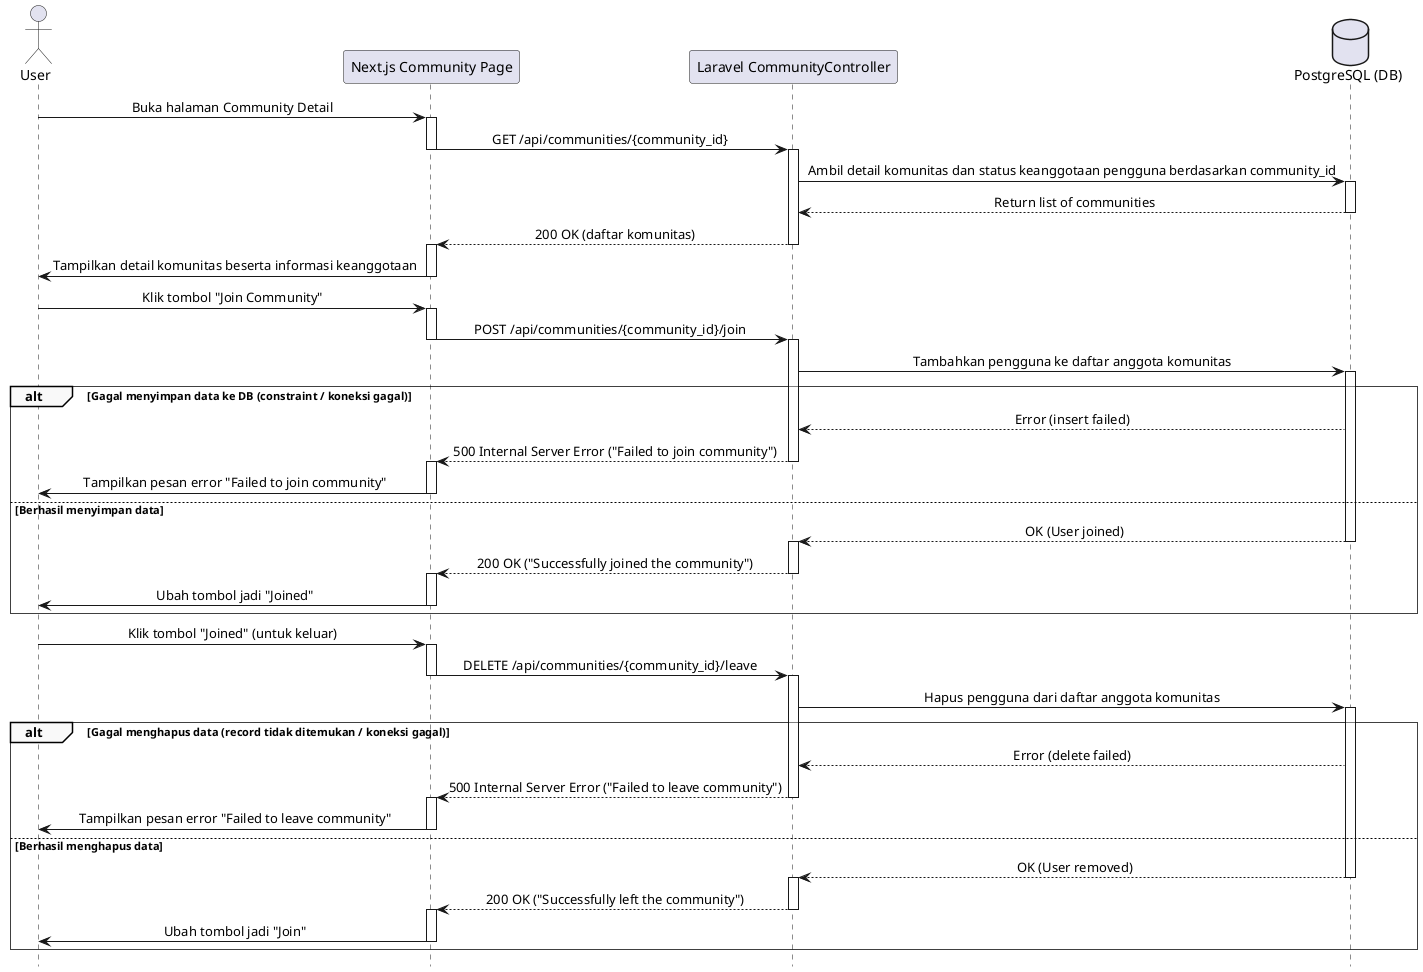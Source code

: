 @startuml
' === Styling ===
skinparam sequence {
    LifelineFooterStrategy none
    MessageAlign center
    ArrowThickness 1
    ParticipantPadding 20
    GroupBorderThickness 0.5
    GroupBackgroundColor #F9F9F9
}
hide footbox

' === Participants ===
actor "User" as Pengguna
participant "Next.js Community Page" as FE
participant "Laravel CommunityController" as BE
database "PostgreSQL (DB)" as DB


' === Flow 1: Membuka Halaman Komunitas ===
Pengguna -> FE: Buka halaman Community Detail
activate FE
FE -> BE: GET /api/communities/{community_id}
deactivate FE
activate BE
BE -> DB: Ambil detail komunitas dan status keanggotaan pengguna berdasarkan community_id
activate DB
DB --> BE: Return list of communities
deactivate DB
BE --> FE: 200 OK (daftar komunitas)
deactivate BE
activate FE
FE -> Pengguna: Tampilkan detail komunitas beserta informasi keanggotaan
deactivate FE


' === Flow 2: Klik Tombol Join ===
Pengguna -> FE: Klik tombol "Join Community"
activate FE
FE -> BE: POST /api/communities/{community_id}/join
deactivate FE
activate BE
BE -> DB: Tambahkan pengguna ke daftar anggota komunitas
activate DB

alt Gagal menyimpan data ke DB (constraint / koneksi gagal)
    DB --> BE: Error (insert failed)
    BE --> FE: 500 Internal Server Error ("Failed to join community")
    deactivate BE
    activate FE
    FE -> Pengguna: Tampilkan pesan error "Failed to join community"
    deactivate FE
else Berhasil menyimpan data
    DB --> BE: OK (User joined)
    deactivate DB
    activate BE
    BE --> FE: 200 OK ("Successfully joined the community")
    deactivate BE
    activate FE
    FE -> Pengguna: Ubah tombol jadi "Joined"
    deactivate FE
end


' === Flow 3: Klik Tombol Unjoin ===
Pengguna -> FE: Klik tombol "Joined" (untuk keluar)
activate FE
FE -> BE: DELETE /api/communities/{community_id}/leave
deactivate FE
activate BE
BE -> DB: Hapus pengguna dari daftar anggota komunitas
activate DB

alt Gagal menghapus data (record tidak ditemukan / koneksi gagal)
    DB --> BE: Error (delete failed)
    BE --> FE: 500 Internal Server Error ("Failed to leave community")
    deactivate BE
    activate FE
    FE -> Pengguna: Tampilkan pesan error "Failed to leave community"
    deactivate FE
else Berhasil menghapus data
    DB --> BE: OK (User removed)
    deactivate DB
    activate BE
    BE --> FE: 200 OK ("Successfully left the community")
    deactivate BE
    activate FE
    FE -> Pengguna: Ubah tombol jadi "Join"
    deactivate FE
end

@enduml
